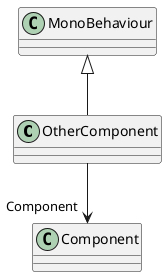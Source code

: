 @startuml
class OtherComponent {
}
MonoBehaviour <|-- OtherComponent
OtherComponent --> "Component" Component
@enduml
